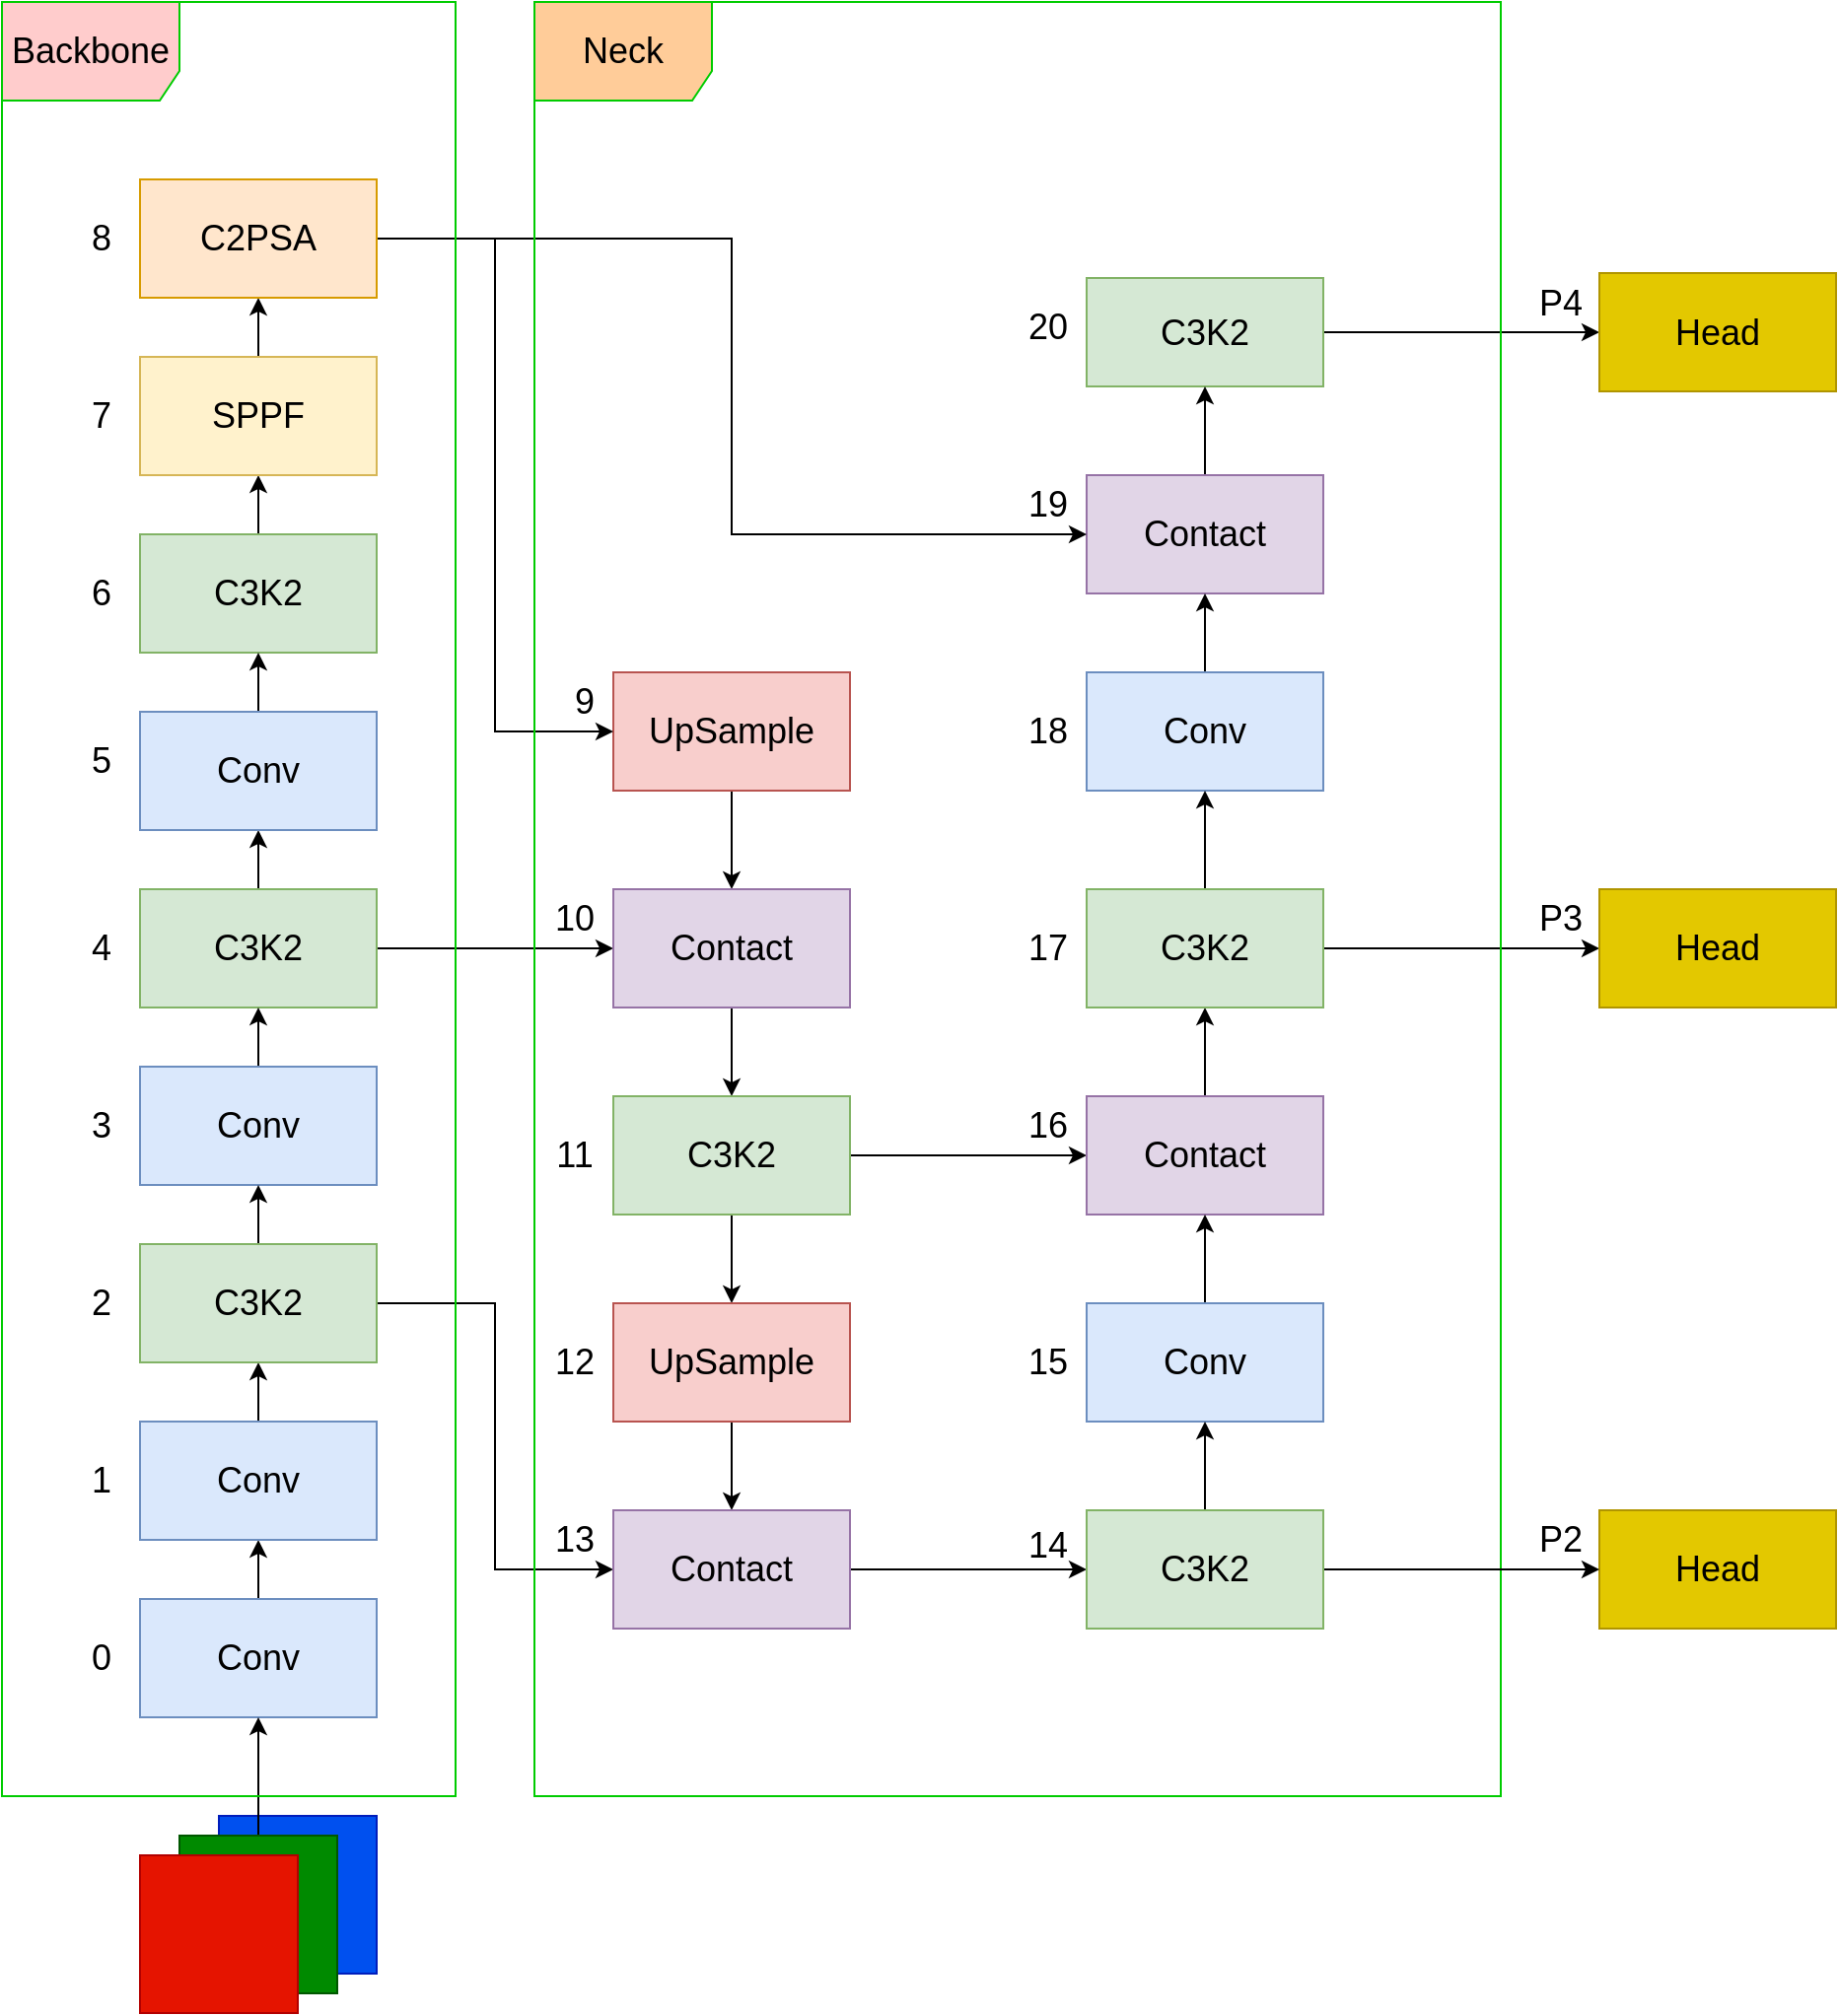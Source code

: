 <mxfile version="27.1.4">
  <diagram name="第 1 页" id="j2HKAkL99lsXe_zMsIWm">
    <mxGraphModel dx="786" dy="1602" grid="1" gridSize="10" guides="1" tooltips="1" connect="1" arrows="1" fold="1" page="1" pageScale="1" pageWidth="827" pageHeight="1169" math="0" shadow="0">
      <root>
        <mxCell id="0" />
        <mxCell id="1" parent="0" />
        <mxCell id="MR2F3jEDTbHoAzmtTiBj-44" style="edgeStyle=orthogonalEdgeStyle;rounded=0;orthogonalLoop=1;jettySize=auto;html=1;exitX=0.5;exitY=0;exitDx=0;exitDy=0;entryX=0.5;entryY=1;entryDx=0;entryDy=0;fontSize=18;" parent="1" source="MR2F3jEDTbHoAzmtTiBj-4" target="MR2F3jEDTbHoAzmtTiBj-5" edge="1">
          <mxGeometry relative="1" as="geometry" />
        </mxCell>
        <mxCell id="MR2F3jEDTbHoAzmtTiBj-4" value="Conv" style="rounded=0;whiteSpace=wrap;html=1;fillColor=#dae8fc;strokeColor=#6c8ebf;fontSize=18;" parent="1" vertex="1">
          <mxGeometry x="240" y="200" width="120" height="60" as="geometry" />
        </mxCell>
        <mxCell id="MR2F3jEDTbHoAzmtTiBj-45" style="edgeStyle=orthogonalEdgeStyle;rounded=0;orthogonalLoop=1;jettySize=auto;html=1;exitX=0.5;exitY=0;exitDx=0;exitDy=0;entryX=0.5;entryY=1;entryDx=0;entryDy=0;fontSize=18;" parent="1" source="MR2F3jEDTbHoAzmtTiBj-5" target="MR2F3jEDTbHoAzmtTiBj-15" edge="1">
          <mxGeometry relative="1" as="geometry" />
        </mxCell>
        <mxCell id="MR2F3jEDTbHoAzmtTiBj-5" value="Conv" style="rounded=0;whiteSpace=wrap;html=1;fillColor=#dae8fc;strokeColor=#6c8ebf;fontSize=18;" parent="1" vertex="1">
          <mxGeometry x="240" y="110" width="120" height="60" as="geometry" />
        </mxCell>
        <mxCell id="MR2F3jEDTbHoAzmtTiBj-48" style="edgeStyle=orthogonalEdgeStyle;rounded=0;orthogonalLoop=1;jettySize=auto;html=1;exitX=0.5;exitY=0;exitDx=0;exitDy=0;entryX=0.5;entryY=1;entryDx=0;entryDy=0;fontSize=18;" parent="1" source="MR2F3jEDTbHoAzmtTiBj-6" target="MR2F3jEDTbHoAzmtTiBj-9" edge="1">
          <mxGeometry relative="1" as="geometry">
            <mxPoint x="300" y="-180" as="targetPoint" />
          </mxGeometry>
        </mxCell>
        <mxCell id="MR2F3jEDTbHoAzmtTiBj-70" style="edgeStyle=orthogonalEdgeStyle;rounded=0;orthogonalLoop=1;jettySize=auto;html=1;exitX=1;exitY=0.5;exitDx=0;exitDy=0;entryX=0;entryY=0.5;entryDx=0;entryDy=0;fontSize=18;" parent="1" source="MR2F3jEDTbHoAzmtTiBj-6" target="MR2F3jEDTbHoAzmtTiBj-32" edge="1">
          <mxGeometry relative="1" as="geometry" />
        </mxCell>
        <mxCell id="MR2F3jEDTbHoAzmtTiBj-6" value="C3K2" style="rounded=0;whiteSpace=wrap;html=1;fillColor=#d5e8d4;strokeColor=#82b366;fontSize=18;" parent="1" vertex="1">
          <mxGeometry x="240" y="-160" width="120" height="60" as="geometry" />
        </mxCell>
        <mxCell id="MR2F3jEDTbHoAzmtTiBj-54" style="edgeStyle=orthogonalEdgeStyle;rounded=0;orthogonalLoop=1;jettySize=auto;html=1;entryX=0.5;entryY=1;entryDx=0;entryDy=0;fontSize=18;" parent="1" source="MR2F3jEDTbHoAzmtTiBj-8" target="MR2F3jEDTbHoAzmtTiBj-10" edge="1">
          <mxGeometry relative="1" as="geometry" />
        </mxCell>
        <mxCell id="MR2F3jEDTbHoAzmtTiBj-8" value="C3K2" style="rounded=0;whiteSpace=wrap;html=1;fillColor=#d5e8d4;strokeColor=#82b366;fontSize=18;" parent="1" vertex="1">
          <mxGeometry x="240" y="-340" width="120" height="60" as="geometry" />
        </mxCell>
        <mxCell id="MR2F3jEDTbHoAzmtTiBj-50" style="edgeStyle=orthogonalEdgeStyle;rounded=0;orthogonalLoop=1;jettySize=auto;html=1;entryX=0.5;entryY=1;entryDx=0;entryDy=0;fontSize=18;" parent="1" source="MR2F3jEDTbHoAzmtTiBj-9" edge="1">
          <mxGeometry relative="1" as="geometry">
            <mxPoint x="300" y="-280" as="targetPoint" />
          </mxGeometry>
        </mxCell>
        <mxCell id="MR2F3jEDTbHoAzmtTiBj-9" value="Conv" style="rounded=0;whiteSpace=wrap;html=1;fillColor=#dae8fc;strokeColor=#6c8ebf;fontSize=18;" parent="1" vertex="1">
          <mxGeometry x="240" y="-250" width="120" height="60" as="geometry" />
        </mxCell>
        <mxCell id="MR2F3jEDTbHoAzmtTiBj-55" style="edgeStyle=orthogonalEdgeStyle;rounded=0;orthogonalLoop=1;jettySize=auto;html=1;entryX=0.5;entryY=1;entryDx=0;entryDy=0;fontSize=18;" parent="1" source="MR2F3jEDTbHoAzmtTiBj-10" target="MR2F3jEDTbHoAzmtTiBj-43" edge="1">
          <mxGeometry relative="1" as="geometry" />
        </mxCell>
        <mxCell id="MR2F3jEDTbHoAzmtTiBj-10" value="SPPF" style="rounded=0;whiteSpace=wrap;html=1;fillColor=#fff2cc;strokeColor=#d6b656;fontSize=18;" parent="1" vertex="1">
          <mxGeometry x="240" y="-430" width="120" height="60" as="geometry" />
        </mxCell>
        <mxCell id="MR2F3jEDTbHoAzmtTiBj-47" style="edgeStyle=orthogonalEdgeStyle;rounded=0;orthogonalLoop=1;jettySize=auto;html=1;entryX=0.5;entryY=1;entryDx=0;entryDy=0;fontSize=18;" parent="1" source="MR2F3jEDTbHoAzmtTiBj-11" target="MR2F3jEDTbHoAzmtTiBj-6" edge="1">
          <mxGeometry relative="1" as="geometry" />
        </mxCell>
        <mxCell id="MR2F3jEDTbHoAzmtTiBj-11" value="Conv" style="rounded=0;whiteSpace=wrap;html=1;fillColor=#dae8fc;strokeColor=#6c8ebf;fontSize=18;" parent="1" vertex="1">
          <mxGeometry x="240" y="-70" width="120" height="60" as="geometry" />
        </mxCell>
        <mxCell id="MR2F3jEDTbHoAzmtTiBj-46" style="edgeStyle=orthogonalEdgeStyle;rounded=0;orthogonalLoop=1;jettySize=auto;html=1;exitX=0.5;exitY=0;exitDx=0;exitDy=0;entryX=0.5;entryY=1;entryDx=0;entryDy=0;fontSize=18;" parent="1" source="MR2F3jEDTbHoAzmtTiBj-15" target="MR2F3jEDTbHoAzmtTiBj-11" edge="1">
          <mxGeometry relative="1" as="geometry" />
        </mxCell>
        <mxCell id="2PmtP5i5ljf80QtDzWwi-11" style="edgeStyle=orthogonalEdgeStyle;rounded=0;orthogonalLoop=1;jettySize=auto;html=1;exitX=1;exitY=0.5;exitDx=0;exitDy=0;entryX=0;entryY=0.5;entryDx=0;entryDy=0;fontSize=18;" parent="1" source="MR2F3jEDTbHoAzmtTiBj-15" target="2PmtP5i5ljf80QtDzWwi-3" edge="1">
          <mxGeometry relative="1" as="geometry" />
        </mxCell>
        <mxCell id="MR2F3jEDTbHoAzmtTiBj-15" value="C3K2" style="rounded=0;whiteSpace=wrap;html=1;fillColor=#d5e8d4;strokeColor=#82b366;fontSize=18;" parent="1" vertex="1">
          <mxGeometry x="240" y="20" width="120" height="60" as="geometry" />
        </mxCell>
        <mxCell id="MR2F3jEDTbHoAzmtTiBj-19" value="0" style="text;html=1;align=center;verticalAlign=middle;resizable=0;points=[];autosize=1;strokeColor=none;fillColor=none;fontSize=18;" parent="1" vertex="1">
          <mxGeometry x="205" y="210" width="30" height="40" as="geometry" />
        </mxCell>
        <mxCell id="MR2F3jEDTbHoAzmtTiBj-20" value="1" style="text;html=1;align=center;verticalAlign=middle;resizable=0;points=[];autosize=1;strokeColor=none;fillColor=none;fontSize=18;" parent="1" vertex="1">
          <mxGeometry x="205" y="120" width="30" height="40" as="geometry" />
        </mxCell>
        <mxCell id="MR2F3jEDTbHoAzmtTiBj-21" value="2" style="text;html=1;align=center;verticalAlign=middle;resizable=0;points=[];autosize=1;strokeColor=none;fillColor=none;fontSize=18;" parent="1" vertex="1">
          <mxGeometry x="205" y="30" width="30" height="40" as="geometry" />
        </mxCell>
        <mxCell id="MR2F3jEDTbHoAzmtTiBj-22" value="3" style="text;html=1;align=center;verticalAlign=middle;resizable=0;points=[];autosize=1;strokeColor=none;fillColor=none;fontSize=18;" parent="1" vertex="1">
          <mxGeometry x="205" y="-60" width="30" height="40" as="geometry" />
        </mxCell>
        <mxCell id="MR2F3jEDTbHoAzmtTiBj-23" value="4" style="text;html=1;align=center;verticalAlign=middle;resizable=0;points=[];autosize=1;strokeColor=none;fillColor=none;fontSize=18;" parent="1" vertex="1">
          <mxGeometry x="205" y="-150" width="30" height="40" as="geometry" />
        </mxCell>
        <mxCell id="MR2F3jEDTbHoAzmtTiBj-24" value="5" style="text;html=1;align=center;verticalAlign=middle;resizable=0;points=[];autosize=1;strokeColor=none;fillColor=none;fontSize=18;" parent="1" vertex="1">
          <mxGeometry x="205" y="-245" width="30" height="40" as="geometry" />
        </mxCell>
        <mxCell id="MR2F3jEDTbHoAzmtTiBj-28" value="8" style="text;html=1;align=center;verticalAlign=middle;resizable=0;points=[];autosize=1;strokeColor=none;fillColor=none;fontSize=18;" parent="1" vertex="1">
          <mxGeometry x="205" y="-510" width="30" height="40" as="geometry" />
        </mxCell>
        <mxCell id="MR2F3jEDTbHoAzmtTiBj-69" style="edgeStyle=orthogonalEdgeStyle;rounded=0;orthogonalLoop=1;jettySize=auto;html=1;exitX=0.5;exitY=1;exitDx=0;exitDy=0;entryX=0.5;entryY=0;entryDx=0;entryDy=0;fontSize=18;" parent="1" source="MR2F3jEDTbHoAzmtTiBj-31" target="MR2F3jEDTbHoAzmtTiBj-32" edge="1">
          <mxGeometry relative="1" as="geometry" />
        </mxCell>
        <mxCell id="MR2F3jEDTbHoAzmtTiBj-31" value="&lt;div&gt;UpSample&lt;/div&gt;" style="rounded=0;whiteSpace=wrap;html=1;fillColor=#f8cecc;strokeColor=#b85450;fontSize=18;" parent="1" vertex="1">
          <mxGeometry x="480" y="-270" width="120" height="60" as="geometry" />
        </mxCell>
        <mxCell id="2PmtP5i5ljf80QtDzWwi-1" style="edgeStyle=orthogonalEdgeStyle;rounded=0;orthogonalLoop=1;jettySize=auto;html=1;exitX=0.5;exitY=1;exitDx=0;exitDy=0;entryX=0.5;entryY=0;entryDx=0;entryDy=0;fontSize=18;" parent="1" source="MR2F3jEDTbHoAzmtTiBj-32" target="MR2F3jEDTbHoAzmtTiBj-36" edge="1">
          <mxGeometry relative="1" as="geometry" />
        </mxCell>
        <mxCell id="MR2F3jEDTbHoAzmtTiBj-32" value="&lt;div&gt;Contact&lt;/div&gt;" style="rounded=0;whiteSpace=wrap;html=1;fillColor=#e1d5e7;strokeColor=#9673a6;fontSize=18;" parent="1" vertex="1">
          <mxGeometry x="480" y="-160" width="120" height="60" as="geometry" />
        </mxCell>
        <mxCell id="2PmtP5i5ljf80QtDzWwi-53" style="edgeStyle=orthogonalEdgeStyle;rounded=0;orthogonalLoop=1;jettySize=auto;html=1;exitX=1;exitY=0.5;exitDx=0;exitDy=0;entryX=0;entryY=0.5;entryDx=0;entryDy=0;fontSize=18;" parent="1" source="MR2F3jEDTbHoAzmtTiBj-33" target="2PmtP5i5ljf80QtDzWwi-49" edge="1">
          <mxGeometry relative="1" as="geometry" />
        </mxCell>
        <mxCell id="MR2F3jEDTbHoAzmtTiBj-33" value="C3K2" style="rounded=0;whiteSpace=wrap;html=1;fillColor=#d5e8d4;strokeColor=#82b366;fontSize=18;" parent="1" vertex="1">
          <mxGeometry x="720" y="-470" width="120" height="55" as="geometry" />
        </mxCell>
        <mxCell id="2PmtP5i5ljf80QtDzWwi-16" style="edgeStyle=orthogonalEdgeStyle;rounded=0;orthogonalLoop=1;jettySize=auto;html=1;exitX=0.5;exitY=0;exitDx=0;exitDy=0;entryX=0.5;entryY=1;entryDx=0;entryDy=0;fontSize=18;" parent="1" source="MR2F3jEDTbHoAzmtTiBj-34" target="MR2F3jEDTbHoAzmtTiBj-33" edge="1">
          <mxGeometry relative="1" as="geometry" />
        </mxCell>
        <mxCell id="MR2F3jEDTbHoAzmtTiBj-34" value="&lt;div&gt;Contact&lt;/div&gt;" style="rounded=0;whiteSpace=wrap;html=1;fillColor=#e1d5e7;strokeColor=#9673a6;fontSize=18;" parent="1" vertex="1">
          <mxGeometry x="720" y="-370" width="120" height="60" as="geometry" />
        </mxCell>
        <mxCell id="MR2F3jEDTbHoAzmtTiBj-82" style="edgeStyle=orthogonalEdgeStyle;rounded=0;orthogonalLoop=1;jettySize=auto;html=1;exitX=0.5;exitY=0;exitDx=0;exitDy=0;entryX=0.5;entryY=1;entryDx=0;entryDy=0;fontSize=18;" parent="1" source="MR2F3jEDTbHoAzmtTiBj-35" target="MR2F3jEDTbHoAzmtTiBj-34" edge="1">
          <mxGeometry relative="1" as="geometry" />
        </mxCell>
        <mxCell id="MR2F3jEDTbHoAzmtTiBj-35" value="Conv" style="rounded=0;whiteSpace=wrap;html=1;fillColor=#dae8fc;strokeColor=#6c8ebf;fontSize=18;" parent="1" vertex="1">
          <mxGeometry x="720" y="-270" width="120" height="60" as="geometry" />
        </mxCell>
        <mxCell id="2PmtP5i5ljf80QtDzWwi-7" style="edgeStyle=orthogonalEdgeStyle;rounded=0;orthogonalLoop=1;jettySize=auto;html=1;exitX=0.5;exitY=1;exitDx=0;exitDy=0;entryX=0.5;entryY=0;entryDx=0;entryDy=0;fontSize=18;" parent="1" source="MR2F3jEDTbHoAzmtTiBj-36" target="2PmtP5i5ljf80QtDzWwi-2" edge="1">
          <mxGeometry relative="1" as="geometry" />
        </mxCell>
        <mxCell id="2PmtP5i5ljf80QtDzWwi-30" style="edgeStyle=orthogonalEdgeStyle;rounded=0;orthogonalLoop=1;jettySize=auto;html=1;exitX=1;exitY=0.5;exitDx=0;exitDy=0;fontSize=18;" parent="1" source="MR2F3jEDTbHoAzmtTiBj-36" target="MR2F3jEDTbHoAzmtTiBj-37" edge="1">
          <mxGeometry relative="1" as="geometry" />
        </mxCell>
        <mxCell id="MR2F3jEDTbHoAzmtTiBj-36" value="C3K2" style="rounded=0;whiteSpace=wrap;html=1;fillColor=#d5e8d4;strokeColor=#82b366;fontSize=18;" parent="1" vertex="1">
          <mxGeometry x="480" y="-55" width="120" height="60" as="geometry" />
        </mxCell>
        <mxCell id="MR2F3jEDTbHoAzmtTiBj-77" style="edgeStyle=orthogonalEdgeStyle;rounded=0;orthogonalLoop=1;jettySize=auto;html=1;entryX=0.5;entryY=1;entryDx=0;entryDy=0;fontSize=18;" parent="1" source="MR2F3jEDTbHoAzmtTiBj-37" target="MR2F3jEDTbHoAzmtTiBj-39" edge="1">
          <mxGeometry relative="1" as="geometry" />
        </mxCell>
        <mxCell id="MR2F3jEDTbHoAzmtTiBj-37" value="&lt;div&gt;Contact&lt;/div&gt;" style="rounded=0;whiteSpace=wrap;html=1;fillColor=#e1d5e7;strokeColor=#9673a6;fontSize=18;" parent="1" vertex="1">
          <mxGeometry x="720" y="-55" width="120" height="60" as="geometry" />
        </mxCell>
        <mxCell id="MR2F3jEDTbHoAzmtTiBj-76" style="edgeStyle=orthogonalEdgeStyle;rounded=0;orthogonalLoop=1;jettySize=auto;html=1;exitX=0.5;exitY=0;exitDx=0;exitDy=0;entryX=0.5;entryY=1;entryDx=0;entryDy=0;fontSize=18;" parent="1" source="MR2F3jEDTbHoAzmtTiBj-38" target="MR2F3jEDTbHoAzmtTiBj-37" edge="1">
          <mxGeometry relative="1" as="geometry" />
        </mxCell>
        <mxCell id="MR2F3jEDTbHoAzmtTiBj-38" value="Conv" style="rounded=0;whiteSpace=wrap;html=1;fillColor=#dae8fc;strokeColor=#6c8ebf;fontSize=18;" parent="1" vertex="1">
          <mxGeometry x="720" y="50" width="120" height="60" as="geometry" />
        </mxCell>
        <mxCell id="MR2F3jEDTbHoAzmtTiBj-79" style="edgeStyle=orthogonalEdgeStyle;rounded=0;orthogonalLoop=1;jettySize=auto;html=1;exitX=1;exitY=0.5;exitDx=0;exitDy=0;entryX=0;entryY=0.5;entryDx=0;entryDy=0;fontSize=18;" parent="1" source="MR2F3jEDTbHoAzmtTiBj-39" target="MR2F3jEDTbHoAzmtTiBj-41" edge="1">
          <mxGeometry relative="1" as="geometry" />
        </mxCell>
        <mxCell id="MR2F3jEDTbHoAzmtTiBj-81" style="edgeStyle=orthogonalEdgeStyle;rounded=0;orthogonalLoop=1;jettySize=auto;html=1;exitX=0.5;exitY=0;exitDx=0;exitDy=0;entryX=0.5;entryY=1;entryDx=0;entryDy=0;fontSize=18;" parent="1" source="MR2F3jEDTbHoAzmtTiBj-39" target="MR2F3jEDTbHoAzmtTiBj-35" edge="1">
          <mxGeometry relative="1" as="geometry" />
        </mxCell>
        <mxCell id="MR2F3jEDTbHoAzmtTiBj-39" value="C3K2" style="rounded=0;whiteSpace=wrap;html=1;fillColor=#d5e8d4;strokeColor=#82b366;fontSize=18;" parent="1" vertex="1">
          <mxGeometry x="720" y="-160" width="120" height="60" as="geometry" />
        </mxCell>
        <mxCell id="MR2F3jEDTbHoAzmtTiBj-40" value="Head" style="rounded=0;whiteSpace=wrap;html=1;fillColor=#e3c800;fontColor=#000000;strokeColor=#B09500;fontSize=18;" parent="1" vertex="1">
          <mxGeometry x="980" y="155" width="120" height="60" as="geometry" />
        </mxCell>
        <mxCell id="MR2F3jEDTbHoAzmtTiBj-41" value="Head" style="rounded=0;whiteSpace=wrap;html=1;fillColor=#e3c800;fontColor=#000000;strokeColor=#B09500;fontSize=18;" parent="1" vertex="1">
          <mxGeometry x="980" y="-160" width="120" height="60" as="geometry" />
        </mxCell>
        <mxCell id="2PmtP5i5ljf80QtDzWwi-62" style="edgeStyle=orthogonalEdgeStyle;rounded=0;orthogonalLoop=1;jettySize=auto;html=1;exitX=1;exitY=0.5;exitDx=0;exitDy=0;entryX=0;entryY=0.5;entryDx=0;entryDy=0;fontSize=18;" parent="1" source="MR2F3jEDTbHoAzmtTiBj-43" target="MR2F3jEDTbHoAzmtTiBj-34" edge="1">
          <mxGeometry relative="1" as="geometry" />
        </mxCell>
        <mxCell id="H6CpWuoM6dufZVIhLLBR-1" style="edgeStyle=orthogonalEdgeStyle;rounded=0;orthogonalLoop=1;jettySize=auto;html=1;exitX=1;exitY=0.5;exitDx=0;exitDy=0;entryX=0;entryY=0.5;entryDx=0;entryDy=0;fontSize=18;" parent="1" source="MR2F3jEDTbHoAzmtTiBj-43" target="MR2F3jEDTbHoAzmtTiBj-31" edge="1">
          <mxGeometry relative="1" as="geometry">
            <Array as="points">
              <mxPoint x="420" y="-490" />
              <mxPoint x="420" y="-240" />
            </Array>
          </mxGeometry>
        </mxCell>
        <mxCell id="MR2F3jEDTbHoAzmtTiBj-43" value="C2PSA" style="rounded=0;whiteSpace=wrap;html=1;fillColor=#ffe6cc;strokeColor=#d79b00;fontSize=18;" parent="1" vertex="1">
          <mxGeometry x="240" y="-520" width="120" height="60" as="geometry" />
        </mxCell>
        <mxCell id="MR2F3jEDTbHoAzmtTiBj-72" value="9" style="text;html=1;align=center;verticalAlign=middle;resizable=0;points=[];autosize=1;strokeColor=none;fillColor=none;fontSize=18;" parent="1" vertex="1">
          <mxGeometry x="450" y="-275" width="30" height="40" as="geometry" />
        </mxCell>
        <mxCell id="MR2F3jEDTbHoAzmtTiBj-73" value="10" style="text;html=1;align=center;verticalAlign=middle;resizable=0;points=[];autosize=1;strokeColor=none;fillColor=none;fontSize=18;" parent="1" vertex="1">
          <mxGeometry x="440" y="-165" width="40" height="40" as="geometry" />
        </mxCell>
        <mxCell id="MR2F3jEDTbHoAzmtTiBj-84" value="15" style="text;html=1;align=center;verticalAlign=middle;resizable=0;points=[];autosize=1;strokeColor=none;fillColor=none;fontSize=18;" parent="1" vertex="1">
          <mxGeometry x="680" y="60" width="40" height="40" as="geometry" />
        </mxCell>
        <mxCell id="MR2F3jEDTbHoAzmtTiBj-87" value="16" style="text;html=1;align=center;verticalAlign=middle;resizable=0;points=[];autosize=1;strokeColor=none;fillColor=none;fontSize=18;" parent="1" vertex="1">
          <mxGeometry x="680" y="-60" width="40" height="40" as="geometry" />
        </mxCell>
        <mxCell id="MR2F3jEDTbHoAzmtTiBj-89" value="18" style="text;html=1;align=center;verticalAlign=middle;resizable=0;points=[];autosize=1;strokeColor=none;fillColor=none;fontSize=18;" parent="1" vertex="1">
          <mxGeometry x="680" y="-260" width="40" height="40" as="geometry" />
        </mxCell>
        <mxCell id="MR2F3jEDTbHoAzmtTiBj-90" value="19" style="text;html=1;align=center;verticalAlign=middle;resizable=0;points=[];autosize=1;strokeColor=none;fillColor=none;fontSize=18;" parent="1" vertex="1">
          <mxGeometry x="680" y="-375" width="40" height="40" as="geometry" />
        </mxCell>
        <mxCell id="MR2F3jEDTbHoAzmtTiBj-91" value="20" style="text;html=1;align=center;verticalAlign=middle;resizable=0;points=[];autosize=1;strokeColor=none;fillColor=none;fontSize=18;" parent="1" vertex="1">
          <mxGeometry x="680" y="-465" width="40" height="40" as="geometry" />
        </mxCell>
        <mxCell id="MR2F3jEDTbHoAzmtTiBj-98" value="17" style="text;html=1;align=center;verticalAlign=middle;resizable=0;points=[];autosize=1;strokeColor=none;fillColor=none;fontSize=18;" parent="1" vertex="1">
          <mxGeometry x="680" y="-150" width="40" height="40" as="geometry" />
        </mxCell>
        <mxCell id="MR2F3jEDTbHoAzmtTiBj-103" value="" style="whiteSpace=wrap;html=1;aspect=fixed;fillColor=#0050ef;fontColor=#ffffff;strokeColor=#001DBC;fontSize=18;" parent="1" vertex="1">
          <mxGeometry x="280" y="310" width="80" height="80" as="geometry" />
        </mxCell>
        <mxCell id="MR2F3jEDTbHoAzmtTiBj-108" style="edgeStyle=orthogonalEdgeStyle;rounded=0;orthogonalLoop=1;jettySize=auto;html=1;exitX=0.5;exitY=0;exitDx=0;exitDy=0;entryX=0.5;entryY=1;entryDx=0;entryDy=0;fontSize=18;" parent="1" source="MR2F3jEDTbHoAzmtTiBj-104" target="MR2F3jEDTbHoAzmtTiBj-4" edge="1">
          <mxGeometry relative="1" as="geometry" />
        </mxCell>
        <mxCell id="MR2F3jEDTbHoAzmtTiBj-104" value="" style="whiteSpace=wrap;html=1;aspect=fixed;fillColor=#008a00;fontColor=#ffffff;strokeColor=#005700;fontSize=18;" parent="1" vertex="1">
          <mxGeometry x="260" y="320" width="80" height="80" as="geometry" />
        </mxCell>
        <mxCell id="MR2F3jEDTbHoAzmtTiBj-105" value="" style="whiteSpace=wrap;html=1;aspect=fixed;fillColor=#e51400;fontColor=#ffffff;strokeColor=#B20000;direction=south;fontSize=18;" parent="1" vertex="1">
          <mxGeometry x="240" y="330" width="80" height="80" as="geometry" />
        </mxCell>
        <mxCell id="MR2F3jEDTbHoAzmtTiBj-109" value="&lt;div&gt;Backbone&lt;/div&gt;" style="shape=umlFrame;whiteSpace=wrap;html=1;pointerEvents=0;fillColor=#ffcccc;strokeColor=#00CC00;width=90;height=50;fontSize=18;" parent="1" vertex="1">
          <mxGeometry x="170" y="-610" width="230" height="910" as="geometry" />
        </mxCell>
        <mxCell id="MR2F3jEDTbHoAzmtTiBj-110" value="Neck" style="shape=umlFrame;whiteSpace=wrap;html=1;pointerEvents=0;fillColor=#ffcc99;strokeColor=light-dark(#00CC00,#BABDC0);width=90;height=50;fontSize=18;" parent="1" vertex="1">
          <mxGeometry x="440" y="-610" width="490" height="910" as="geometry" />
        </mxCell>
        <mxCell id="2PmtP5i5ljf80QtDzWwi-6" style="edgeStyle=orthogonalEdgeStyle;rounded=0;orthogonalLoop=1;jettySize=auto;html=1;exitX=0.5;exitY=1;exitDx=0;exitDy=0;entryX=0.5;entryY=0;entryDx=0;entryDy=0;fontSize=18;" parent="1" source="2PmtP5i5ljf80QtDzWwi-2" target="2PmtP5i5ljf80QtDzWwi-3" edge="1">
          <mxGeometry relative="1" as="geometry" />
        </mxCell>
        <mxCell id="2PmtP5i5ljf80QtDzWwi-2" value="&lt;div&gt;UpSample&lt;/div&gt;" style="rounded=0;whiteSpace=wrap;html=1;fillColor=#f8cecc;strokeColor=#b85450;fontSize=18;" parent="1" vertex="1">
          <mxGeometry x="480" y="50" width="120" height="60" as="geometry" />
        </mxCell>
        <mxCell id="2PmtP5i5ljf80QtDzWwi-5" style="edgeStyle=orthogonalEdgeStyle;rounded=0;orthogonalLoop=1;jettySize=auto;html=1;exitX=1;exitY=0.5;exitDx=0;exitDy=0;entryX=0;entryY=0.5;entryDx=0;entryDy=0;fontSize=18;" parent="1" source="2PmtP5i5ljf80QtDzWwi-3" target="2PmtP5i5ljf80QtDzWwi-4" edge="1">
          <mxGeometry relative="1" as="geometry" />
        </mxCell>
        <mxCell id="2PmtP5i5ljf80QtDzWwi-3" value="&lt;div&gt;Contact&lt;/div&gt;" style="rounded=0;whiteSpace=wrap;html=1;fillColor=#e1d5e7;strokeColor=#9673a6;fontSize=18;" parent="1" vertex="1">
          <mxGeometry x="480" y="155" width="120" height="60" as="geometry" />
        </mxCell>
        <mxCell id="2PmtP5i5ljf80QtDzWwi-15" style="edgeStyle=orthogonalEdgeStyle;rounded=0;orthogonalLoop=1;jettySize=auto;html=1;exitX=0.5;exitY=0;exitDx=0;exitDy=0;entryX=0.5;entryY=1;entryDx=0;entryDy=0;fontSize=18;" parent="1" source="2PmtP5i5ljf80QtDzWwi-4" target="MR2F3jEDTbHoAzmtTiBj-38" edge="1">
          <mxGeometry relative="1" as="geometry" />
        </mxCell>
        <mxCell id="2PmtP5i5ljf80QtDzWwi-46" style="edgeStyle=orthogonalEdgeStyle;rounded=0;orthogonalLoop=1;jettySize=auto;html=1;exitX=1;exitY=0.5;exitDx=0;exitDy=0;entryX=0;entryY=0.5;entryDx=0;entryDy=0;fontSize=18;" parent="1" source="2PmtP5i5ljf80QtDzWwi-4" target="MR2F3jEDTbHoAzmtTiBj-40" edge="1">
          <mxGeometry relative="1" as="geometry" />
        </mxCell>
        <mxCell id="2PmtP5i5ljf80QtDzWwi-4" value="C3K2" style="rounded=0;whiteSpace=wrap;html=1;fillColor=#d5e8d4;strokeColor=#82b366;fontSize=18;" parent="1" vertex="1">
          <mxGeometry x="720" y="155" width="120" height="60" as="geometry" />
        </mxCell>
        <mxCell id="2PmtP5i5ljf80QtDzWwi-19" value="11" style="text;html=1;align=center;verticalAlign=middle;resizable=0;points=[];autosize=1;strokeColor=none;fillColor=none;fontSize=18;" parent="1" vertex="1">
          <mxGeometry x="440" y="-45" width="40" height="40" as="geometry" />
        </mxCell>
        <mxCell id="2PmtP5i5ljf80QtDzWwi-20" value="12" style="text;html=1;align=center;verticalAlign=middle;resizable=0;points=[];autosize=1;strokeColor=none;fillColor=none;fontSize=18;" parent="1" vertex="1">
          <mxGeometry x="440" y="60" width="40" height="40" as="geometry" />
        </mxCell>
        <mxCell id="2PmtP5i5ljf80QtDzWwi-22" value="13" style="text;html=1;align=center;verticalAlign=middle;resizable=0;points=[];autosize=1;strokeColor=none;fillColor=none;fontSize=18;" parent="1" vertex="1">
          <mxGeometry x="440" y="150" width="40" height="40" as="geometry" />
        </mxCell>
        <mxCell id="2PmtP5i5ljf80QtDzWwi-23" value="14" style="text;html=1;align=center;verticalAlign=middle;resizable=0;points=[];autosize=1;strokeColor=none;fillColor=none;fontSize=18;" parent="1" vertex="1">
          <mxGeometry x="680" y="153" width="40" height="40" as="geometry" />
        </mxCell>
        <mxCell id="2PmtP5i5ljf80QtDzWwi-47" value="P2" style="text;html=1;align=center;verticalAlign=middle;resizable=0;points=[];autosize=1;strokeColor=none;fillColor=none;fontSize=18;" parent="1" vertex="1">
          <mxGeometry x="935" y="150" width="50" height="40" as="geometry" />
        </mxCell>
        <mxCell id="2PmtP5i5ljf80QtDzWwi-48" value="P3" style="text;html=1;align=center;verticalAlign=middle;resizable=0;points=[];autosize=1;strokeColor=none;fillColor=none;fontSize=18;" parent="1" vertex="1">
          <mxGeometry x="935" y="-165" width="50" height="40" as="geometry" />
        </mxCell>
        <mxCell id="2PmtP5i5ljf80QtDzWwi-49" value="Head" style="rounded=0;whiteSpace=wrap;html=1;fillColor=#e3c800;fontColor=#000000;strokeColor=#B09500;fontSize=18;" parent="1" vertex="1">
          <mxGeometry x="980" y="-472.5" width="120" height="60" as="geometry" />
        </mxCell>
        <mxCell id="2PmtP5i5ljf80QtDzWwi-54" value="P4" style="text;html=1;align=center;verticalAlign=middle;resizable=0;points=[];autosize=1;strokeColor=none;fillColor=none;fontSize=18;" parent="1" vertex="1">
          <mxGeometry x="935" y="-477.5" width="50" height="40" as="geometry" />
        </mxCell>
        <mxCell id="2PmtP5i5ljf80QtDzWwi-57" value="6" style="text;html=1;align=center;verticalAlign=middle;resizable=0;points=[];autosize=1;strokeColor=none;fillColor=none;fontSize=18;" parent="1" vertex="1">
          <mxGeometry x="205" y="-330" width="30" height="40" as="geometry" />
        </mxCell>
        <mxCell id="2PmtP5i5ljf80QtDzWwi-58" value="&lt;div&gt;7&lt;/div&gt;" style="text;html=1;align=center;verticalAlign=middle;resizable=0;points=[];autosize=1;strokeColor=none;fillColor=none;fontSize=18;" parent="1" vertex="1">
          <mxGeometry x="205" y="-420" width="30" height="40" as="geometry" />
        </mxCell>
      </root>
    </mxGraphModel>
  </diagram>
</mxfile>
